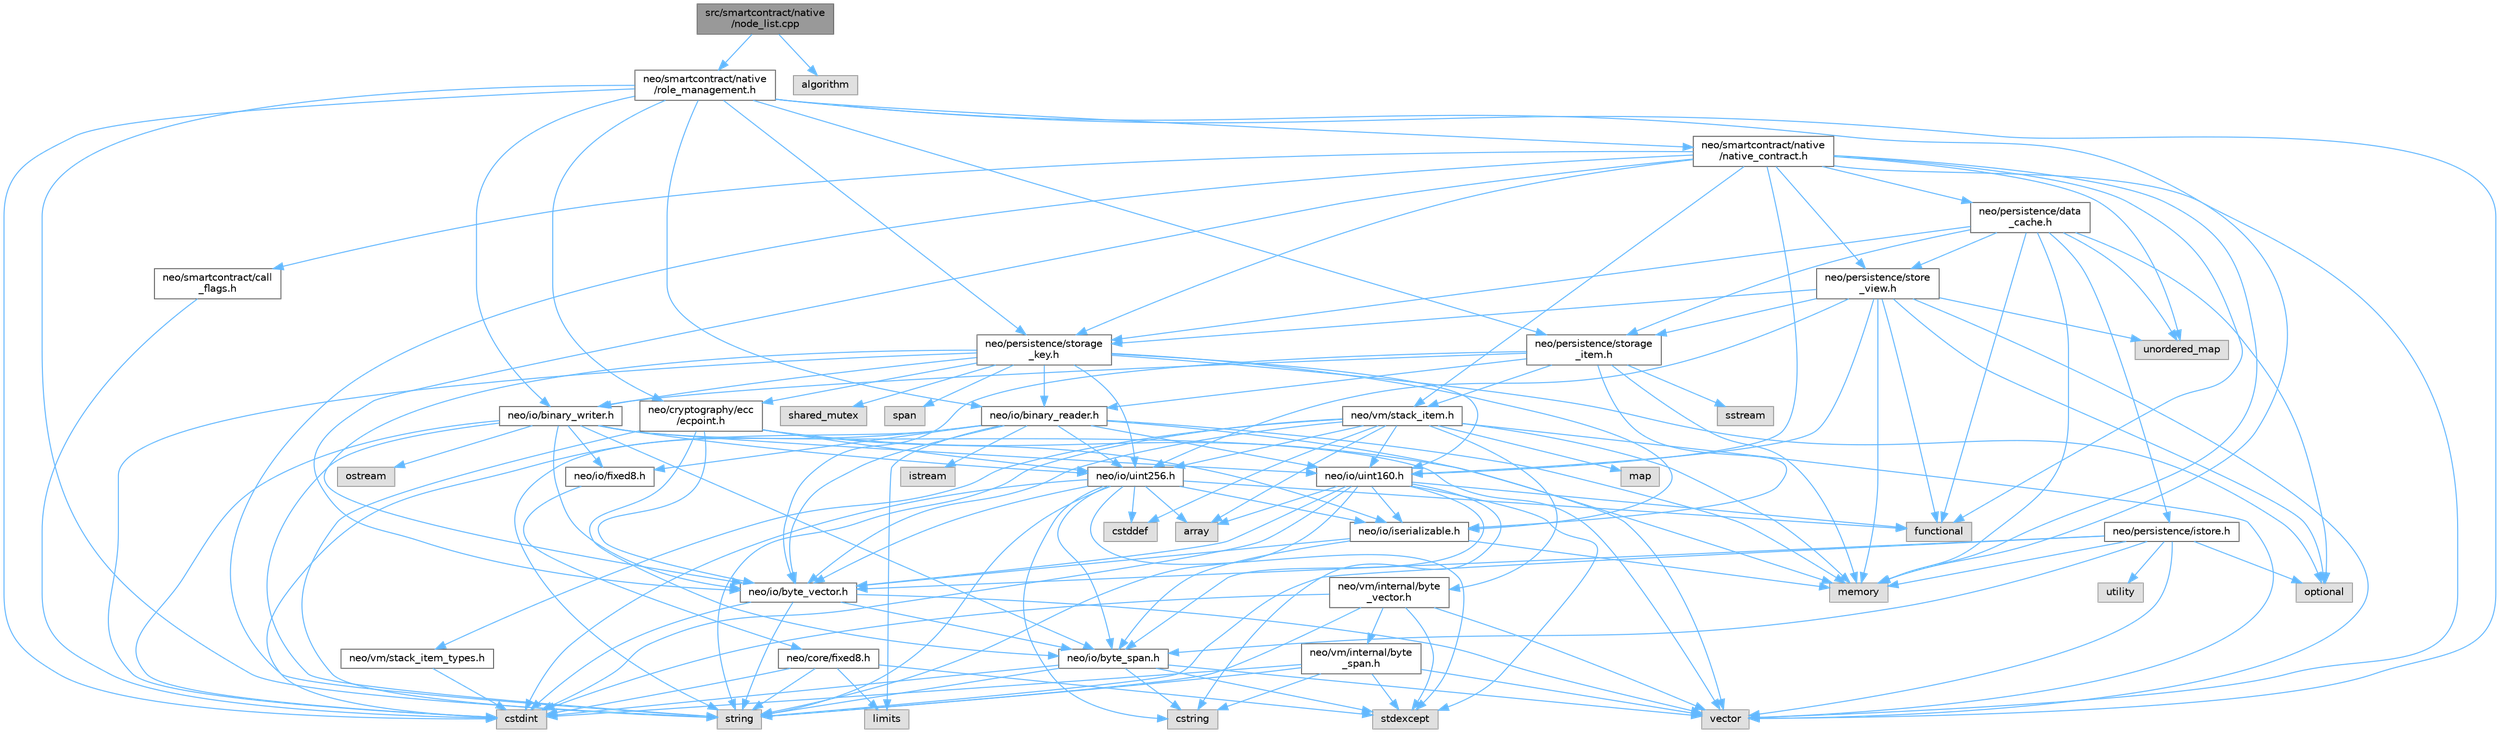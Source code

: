 digraph "src/smartcontract/native/node_list.cpp"
{
 // LATEX_PDF_SIZE
  bgcolor="transparent";
  edge [fontname=Helvetica,fontsize=10,labelfontname=Helvetica,labelfontsize=10];
  node [fontname=Helvetica,fontsize=10,shape=box,height=0.2,width=0.4];
  Node1 [id="Node000001",label="src/smartcontract/native\l/node_list.cpp",height=0.2,width=0.4,color="gray40", fillcolor="grey60", style="filled", fontcolor="black",tooltip=" "];
  Node1 -> Node2 [id="edge1_Node000001_Node000002",color="steelblue1",style="solid",tooltip=" "];
  Node2 [id="Node000002",label="neo/smartcontract/native\l/role_management.h",height=0.2,width=0.4,color="grey40", fillcolor="white", style="filled",URL="$role__management_8h.html",tooltip=" "];
  Node2 -> Node3 [id="edge2_Node000002_Node000003",color="steelblue1",style="solid",tooltip=" "];
  Node3 [id="Node000003",label="neo/cryptography/ecc\l/ecpoint.h",height=0.2,width=0.4,color="grey40", fillcolor="white", style="filled",URL="$ecpoint_8h.html",tooltip=" "];
  Node3 -> Node4 [id="edge3_Node000003_Node000004",color="steelblue1",style="solid",tooltip=" "];
  Node4 [id="Node000004",label="neo/io/byte_span.h",height=0.2,width=0.4,color="grey40", fillcolor="white", style="filled",URL="$io_2byte__span_8h.html",tooltip=" "];
  Node4 -> Node5 [id="edge4_Node000004_Node000005",color="steelblue1",style="solid",tooltip=" "];
  Node5 [id="Node000005",label="cstdint",height=0.2,width=0.4,color="grey60", fillcolor="#E0E0E0", style="filled",tooltip=" "];
  Node4 -> Node6 [id="edge5_Node000004_Node000006",color="steelblue1",style="solid",tooltip=" "];
  Node6 [id="Node000006",label="cstring",height=0.2,width=0.4,color="grey60", fillcolor="#E0E0E0", style="filled",tooltip=" "];
  Node4 -> Node7 [id="edge6_Node000004_Node000007",color="steelblue1",style="solid",tooltip=" "];
  Node7 [id="Node000007",label="stdexcept",height=0.2,width=0.4,color="grey60", fillcolor="#E0E0E0", style="filled",tooltip=" "];
  Node4 -> Node8 [id="edge7_Node000004_Node000008",color="steelblue1",style="solid",tooltip=" "];
  Node8 [id="Node000008",label="string",height=0.2,width=0.4,color="grey60", fillcolor="#E0E0E0", style="filled",tooltip=" "];
  Node4 -> Node9 [id="edge8_Node000004_Node000009",color="steelblue1",style="solid",tooltip=" "];
  Node9 [id="Node000009",label="vector",height=0.2,width=0.4,color="grey60", fillcolor="#E0E0E0", style="filled",tooltip=" "];
  Node3 -> Node10 [id="edge9_Node000003_Node000010",color="steelblue1",style="solid",tooltip=" "];
  Node10 [id="Node000010",label="neo/io/byte_vector.h",height=0.2,width=0.4,color="grey40", fillcolor="white", style="filled",URL="$io_2byte__vector_8h.html",tooltip=" "];
  Node10 -> Node4 [id="edge10_Node000010_Node000004",color="steelblue1",style="solid",tooltip=" "];
  Node10 -> Node5 [id="edge11_Node000010_Node000005",color="steelblue1",style="solid",tooltip=" "];
  Node10 -> Node8 [id="edge12_Node000010_Node000008",color="steelblue1",style="solid",tooltip=" "];
  Node10 -> Node9 [id="edge13_Node000010_Node000009",color="steelblue1",style="solid",tooltip=" "];
  Node3 -> Node11 [id="edge14_Node000003_Node000011",color="steelblue1",style="solid",tooltip=" "];
  Node11 [id="Node000011",label="neo/io/iserializable.h",height=0.2,width=0.4,color="grey40", fillcolor="white", style="filled",URL="$iserializable_8h.html",tooltip=" "];
  Node11 -> Node4 [id="edge15_Node000011_Node000004",color="steelblue1",style="solid",tooltip=" "];
  Node11 -> Node10 [id="edge16_Node000011_Node000010",color="steelblue1",style="solid",tooltip=" "];
  Node11 -> Node12 [id="edge17_Node000011_Node000012",color="steelblue1",style="solid",tooltip=" "];
  Node12 [id="Node000012",label="memory",height=0.2,width=0.4,color="grey60", fillcolor="#E0E0E0", style="filled",tooltip=" "];
  Node3 -> Node13 [id="edge18_Node000003_Node000013",color="steelblue1",style="solid",tooltip=" "];
  Node13 [id="Node000013",label="neo/io/uint256.h",height=0.2,width=0.4,color="grey40", fillcolor="white", style="filled",URL="$uint256_8h.html",tooltip=" "];
  Node13 -> Node4 [id="edge19_Node000013_Node000004",color="steelblue1",style="solid",tooltip=" "];
  Node13 -> Node10 [id="edge20_Node000013_Node000010",color="steelblue1",style="solid",tooltip=" "];
  Node13 -> Node11 [id="edge21_Node000013_Node000011",color="steelblue1",style="solid",tooltip=" "];
  Node13 -> Node14 [id="edge22_Node000013_Node000014",color="steelblue1",style="solid",tooltip=" "];
  Node14 [id="Node000014",label="array",height=0.2,width=0.4,color="grey60", fillcolor="#E0E0E0", style="filled",tooltip=" "];
  Node13 -> Node15 [id="edge23_Node000013_Node000015",color="steelblue1",style="solid",tooltip=" "];
  Node15 [id="Node000015",label="cstddef",height=0.2,width=0.4,color="grey60", fillcolor="#E0E0E0", style="filled",tooltip=" "];
  Node13 -> Node5 [id="edge24_Node000013_Node000005",color="steelblue1",style="solid",tooltip=" "];
  Node13 -> Node6 [id="edge25_Node000013_Node000006",color="steelblue1",style="solid",tooltip=" "];
  Node13 -> Node16 [id="edge26_Node000013_Node000016",color="steelblue1",style="solid",tooltip=" "];
  Node16 [id="Node000016",label="functional",height=0.2,width=0.4,color="grey60", fillcolor="#E0E0E0", style="filled",tooltip=" "];
  Node13 -> Node7 [id="edge27_Node000013_Node000007",color="steelblue1",style="solid",tooltip=" "];
  Node13 -> Node8 [id="edge28_Node000013_Node000008",color="steelblue1",style="solid",tooltip=" "];
  Node3 -> Node12 [id="edge29_Node000003_Node000012",color="steelblue1",style="solid",tooltip=" "];
  Node3 -> Node8 [id="edge30_Node000003_Node000008",color="steelblue1",style="solid",tooltip=" "];
  Node2 -> Node17 [id="edge31_Node000002_Node000017",color="steelblue1",style="solid",tooltip=" "];
  Node17 [id="Node000017",label="neo/io/binary_reader.h",height=0.2,width=0.4,color="grey40", fillcolor="white", style="filled",URL="$binary__reader_8h.html",tooltip=" "];
  Node17 -> Node10 [id="edge32_Node000017_Node000010",color="steelblue1",style="solid",tooltip=" "];
  Node17 -> Node18 [id="edge33_Node000017_Node000018",color="steelblue1",style="solid",tooltip=" "];
  Node18 [id="Node000018",label="neo/io/fixed8.h",height=0.2,width=0.4,color="grey40", fillcolor="white", style="filled",URL="$io_2fixed8_8h.html",tooltip=" "];
  Node18 -> Node19 [id="edge34_Node000018_Node000019",color="steelblue1",style="solid",tooltip=" "];
  Node19 [id="Node000019",label="neo/core/fixed8.h",height=0.2,width=0.4,color="grey40", fillcolor="white", style="filled",URL="$core_2fixed8_8h.html",tooltip=" "];
  Node19 -> Node5 [id="edge35_Node000019_Node000005",color="steelblue1",style="solid",tooltip=" "];
  Node19 -> Node20 [id="edge36_Node000019_Node000020",color="steelblue1",style="solid",tooltip=" "];
  Node20 [id="Node000020",label="limits",height=0.2,width=0.4,color="grey60", fillcolor="#E0E0E0", style="filled",tooltip=" "];
  Node19 -> Node7 [id="edge37_Node000019_Node000007",color="steelblue1",style="solid",tooltip=" "];
  Node19 -> Node8 [id="edge38_Node000019_Node000008",color="steelblue1",style="solid",tooltip=" "];
  Node17 -> Node21 [id="edge39_Node000017_Node000021",color="steelblue1",style="solid",tooltip=" "];
  Node21 [id="Node000021",label="neo/io/uint160.h",height=0.2,width=0.4,color="grey40", fillcolor="white", style="filled",URL="$uint160_8h.html",tooltip=" "];
  Node21 -> Node4 [id="edge40_Node000021_Node000004",color="steelblue1",style="solid",tooltip=" "];
  Node21 -> Node10 [id="edge41_Node000021_Node000010",color="steelblue1",style="solid",tooltip=" "];
  Node21 -> Node11 [id="edge42_Node000021_Node000011",color="steelblue1",style="solid",tooltip=" "];
  Node21 -> Node14 [id="edge43_Node000021_Node000014",color="steelblue1",style="solid",tooltip=" "];
  Node21 -> Node5 [id="edge44_Node000021_Node000005",color="steelblue1",style="solid",tooltip=" "];
  Node21 -> Node6 [id="edge45_Node000021_Node000006",color="steelblue1",style="solid",tooltip=" "];
  Node21 -> Node16 [id="edge46_Node000021_Node000016",color="steelblue1",style="solid",tooltip=" "];
  Node21 -> Node7 [id="edge47_Node000021_Node000007",color="steelblue1",style="solid",tooltip=" "];
  Node21 -> Node8 [id="edge48_Node000021_Node000008",color="steelblue1",style="solid",tooltip=" "];
  Node17 -> Node13 [id="edge49_Node000017_Node000013",color="steelblue1",style="solid",tooltip=" "];
  Node17 -> Node5 [id="edge50_Node000017_Node000005",color="steelblue1",style="solid",tooltip=" "];
  Node17 -> Node22 [id="edge51_Node000017_Node000022",color="steelblue1",style="solid",tooltip=" "];
  Node22 [id="Node000022",label="istream",height=0.2,width=0.4,color="grey60", fillcolor="#E0E0E0", style="filled",tooltip=" "];
  Node17 -> Node20 [id="edge52_Node000017_Node000020",color="steelblue1",style="solid",tooltip=" "];
  Node17 -> Node12 [id="edge53_Node000017_Node000012",color="steelblue1",style="solid",tooltip=" "];
  Node17 -> Node8 [id="edge54_Node000017_Node000008",color="steelblue1",style="solid",tooltip=" "];
  Node17 -> Node9 [id="edge55_Node000017_Node000009",color="steelblue1",style="solid",tooltip=" "];
  Node2 -> Node23 [id="edge56_Node000002_Node000023",color="steelblue1",style="solid",tooltip=" "];
  Node23 [id="Node000023",label="neo/io/binary_writer.h",height=0.2,width=0.4,color="grey40", fillcolor="white", style="filled",URL="$binary__writer_8h.html",tooltip=" "];
  Node23 -> Node4 [id="edge57_Node000023_Node000004",color="steelblue1",style="solid",tooltip=" "];
  Node23 -> Node10 [id="edge58_Node000023_Node000010",color="steelblue1",style="solid",tooltip=" "];
  Node23 -> Node18 [id="edge59_Node000023_Node000018",color="steelblue1",style="solid",tooltip=" "];
  Node23 -> Node21 [id="edge60_Node000023_Node000021",color="steelblue1",style="solid",tooltip=" "];
  Node23 -> Node13 [id="edge61_Node000023_Node000013",color="steelblue1",style="solid",tooltip=" "];
  Node23 -> Node5 [id="edge62_Node000023_Node000005",color="steelblue1",style="solid",tooltip=" "];
  Node23 -> Node24 [id="edge63_Node000023_Node000024",color="steelblue1",style="solid",tooltip=" "];
  Node24 [id="Node000024",label="ostream",height=0.2,width=0.4,color="grey60", fillcolor="#E0E0E0", style="filled",tooltip=" "];
  Node23 -> Node8 [id="edge64_Node000023_Node000008",color="steelblue1",style="solid",tooltip=" "];
  Node23 -> Node9 [id="edge65_Node000023_Node000009",color="steelblue1",style="solid",tooltip=" "];
  Node2 -> Node25 [id="edge66_Node000002_Node000025",color="steelblue1",style="solid",tooltip=" "];
  Node25 [id="Node000025",label="neo/persistence/storage\l_item.h",height=0.2,width=0.4,color="grey40", fillcolor="white", style="filled",URL="$persistence_2storage__item_8h.html",tooltip=" "];
  Node25 -> Node17 [id="edge67_Node000025_Node000017",color="steelblue1",style="solid",tooltip=" "];
  Node25 -> Node23 [id="edge68_Node000025_Node000023",color="steelblue1",style="solid",tooltip=" "];
  Node25 -> Node10 [id="edge69_Node000025_Node000010",color="steelblue1",style="solid",tooltip=" "];
  Node25 -> Node11 [id="edge70_Node000025_Node000011",color="steelblue1",style="solid",tooltip=" "];
  Node25 -> Node26 [id="edge71_Node000025_Node000026",color="steelblue1",style="solid",tooltip=" "];
  Node26 [id="Node000026",label="neo/vm/stack_item.h",height=0.2,width=0.4,color="grey40", fillcolor="white", style="filled",URL="$stack__item_8h.html",tooltip=" "];
  Node26 -> Node10 [id="edge72_Node000026_Node000010",color="steelblue1",style="solid",tooltip=" "];
  Node26 -> Node21 [id="edge73_Node000026_Node000021",color="steelblue1",style="solid",tooltip=" "];
  Node26 -> Node13 [id="edge74_Node000026_Node000013",color="steelblue1",style="solid",tooltip=" "];
  Node26 -> Node27 [id="edge75_Node000026_Node000027",color="steelblue1",style="solid",tooltip=" "];
  Node27 [id="Node000027",label="neo/vm/internal/byte\l_vector.h",height=0.2,width=0.4,color="grey40", fillcolor="white", style="filled",URL="$vm_2internal_2byte__vector_8h.html",tooltip=" "];
  Node27 -> Node28 [id="edge76_Node000027_Node000028",color="steelblue1",style="solid",tooltip=" "];
  Node28 [id="Node000028",label="neo/vm/internal/byte\l_span.h",height=0.2,width=0.4,color="grey40", fillcolor="white", style="filled",URL="$vm_2internal_2byte__span_8h.html",tooltip=" "];
  Node28 -> Node5 [id="edge77_Node000028_Node000005",color="steelblue1",style="solid",tooltip=" "];
  Node28 -> Node6 [id="edge78_Node000028_Node000006",color="steelblue1",style="solid",tooltip=" "];
  Node28 -> Node7 [id="edge79_Node000028_Node000007",color="steelblue1",style="solid",tooltip=" "];
  Node28 -> Node8 [id="edge80_Node000028_Node000008",color="steelblue1",style="solid",tooltip=" "];
  Node28 -> Node9 [id="edge81_Node000028_Node000009",color="steelblue1",style="solid",tooltip=" "];
  Node27 -> Node5 [id="edge82_Node000027_Node000005",color="steelblue1",style="solid",tooltip=" "];
  Node27 -> Node7 [id="edge83_Node000027_Node000007",color="steelblue1",style="solid",tooltip=" "];
  Node27 -> Node8 [id="edge84_Node000027_Node000008",color="steelblue1",style="solid",tooltip=" "];
  Node27 -> Node9 [id="edge85_Node000027_Node000009",color="steelblue1",style="solid",tooltip=" "];
  Node26 -> Node29 [id="edge86_Node000026_Node000029",color="steelblue1",style="solid",tooltip=" "];
  Node29 [id="Node000029",label="neo/vm/stack_item_types.h",height=0.2,width=0.4,color="grey40", fillcolor="white", style="filled",URL="$stack__item__types_8h.html",tooltip=" "];
  Node29 -> Node5 [id="edge87_Node000029_Node000005",color="steelblue1",style="solid",tooltip=" "];
  Node26 -> Node14 [id="edge88_Node000026_Node000014",color="steelblue1",style="solid",tooltip=" "];
  Node26 -> Node15 [id="edge89_Node000026_Node000015",color="steelblue1",style="solid",tooltip=" "];
  Node26 -> Node30 [id="edge90_Node000026_Node000030",color="steelblue1",style="solid",tooltip=" "];
  Node30 [id="Node000030",label="map",height=0.2,width=0.4,color="grey60", fillcolor="#E0E0E0", style="filled",tooltip=" "];
  Node26 -> Node12 [id="edge91_Node000026_Node000012",color="steelblue1",style="solid",tooltip=" "];
  Node26 -> Node8 [id="edge92_Node000026_Node000008",color="steelblue1",style="solid",tooltip=" "];
  Node26 -> Node9 [id="edge93_Node000026_Node000009",color="steelblue1",style="solid",tooltip=" "];
  Node25 -> Node12 [id="edge94_Node000025_Node000012",color="steelblue1",style="solid",tooltip=" "];
  Node25 -> Node31 [id="edge95_Node000025_Node000031",color="steelblue1",style="solid",tooltip=" "];
  Node31 [id="Node000031",label="sstream",height=0.2,width=0.4,color="grey60", fillcolor="#E0E0E0", style="filled",tooltip=" "];
  Node2 -> Node32 [id="edge96_Node000002_Node000032",color="steelblue1",style="solid",tooltip=" "];
  Node32 [id="Node000032",label="neo/persistence/storage\l_key.h",height=0.2,width=0.4,color="grey40", fillcolor="white", style="filled",URL="$persistence_2storage__key_8h.html",tooltip=" "];
  Node32 -> Node3 [id="edge97_Node000032_Node000003",color="steelblue1",style="solid",tooltip=" "];
  Node32 -> Node17 [id="edge98_Node000032_Node000017",color="steelblue1",style="solid",tooltip=" "];
  Node32 -> Node23 [id="edge99_Node000032_Node000023",color="steelblue1",style="solid",tooltip=" "];
  Node32 -> Node10 [id="edge100_Node000032_Node000010",color="steelblue1",style="solid",tooltip=" "];
  Node32 -> Node11 [id="edge101_Node000032_Node000011",color="steelblue1",style="solid",tooltip=" "];
  Node32 -> Node21 [id="edge102_Node000032_Node000021",color="steelblue1",style="solid",tooltip=" "];
  Node32 -> Node13 [id="edge103_Node000032_Node000013",color="steelblue1",style="solid",tooltip=" "];
  Node32 -> Node5 [id="edge104_Node000032_Node000005",color="steelblue1",style="solid",tooltip=" "];
  Node32 -> Node33 [id="edge105_Node000032_Node000033",color="steelblue1",style="solid",tooltip=" "];
  Node33 [id="Node000033",label="optional",height=0.2,width=0.4,color="grey60", fillcolor="#E0E0E0", style="filled",tooltip=" "];
  Node32 -> Node34 [id="edge106_Node000032_Node000034",color="steelblue1",style="solid",tooltip=" "];
  Node34 [id="Node000034",label="shared_mutex",height=0.2,width=0.4,color="grey60", fillcolor="#E0E0E0", style="filled",tooltip=" "];
  Node32 -> Node35 [id="edge107_Node000032_Node000035",color="steelblue1",style="solid",tooltip=" "];
  Node35 [id="Node000035",label="span",height=0.2,width=0.4,color="grey60", fillcolor="#E0E0E0", style="filled",tooltip=" "];
  Node2 -> Node36 [id="edge108_Node000002_Node000036",color="steelblue1",style="solid",tooltip=" "];
  Node36 [id="Node000036",label="neo/smartcontract/native\l/native_contract.h",height=0.2,width=0.4,color="grey40", fillcolor="white", style="filled",URL="$native_2native__contract_8h.html",tooltip=" "];
  Node36 -> Node10 [id="edge109_Node000036_Node000010",color="steelblue1",style="solid",tooltip=" "];
  Node36 -> Node21 [id="edge110_Node000036_Node000021",color="steelblue1",style="solid",tooltip=" "];
  Node36 -> Node37 [id="edge111_Node000036_Node000037",color="steelblue1",style="solid",tooltip=" "];
  Node37 [id="Node000037",label="neo/persistence/data\l_cache.h",height=0.2,width=0.4,color="grey40", fillcolor="white", style="filled",URL="$data__cache_8h.html",tooltip=" "];
  Node37 -> Node38 [id="edge112_Node000037_Node000038",color="steelblue1",style="solid",tooltip=" "];
  Node38 [id="Node000038",label="neo/persistence/istore.h",height=0.2,width=0.4,color="grey40", fillcolor="white", style="filled",URL="$istore_8h.html",tooltip=" "];
  Node38 -> Node4 [id="edge113_Node000038_Node000004",color="steelblue1",style="solid",tooltip=" "];
  Node38 -> Node10 [id="edge114_Node000038_Node000010",color="steelblue1",style="solid",tooltip=" "];
  Node38 -> Node12 [id="edge115_Node000038_Node000012",color="steelblue1",style="solid",tooltip=" "];
  Node38 -> Node33 [id="edge116_Node000038_Node000033",color="steelblue1",style="solid",tooltip=" "];
  Node38 -> Node8 [id="edge117_Node000038_Node000008",color="steelblue1",style="solid",tooltip=" "];
  Node38 -> Node39 [id="edge118_Node000038_Node000039",color="steelblue1",style="solid",tooltip=" "];
  Node39 [id="Node000039",label="utility",height=0.2,width=0.4,color="grey60", fillcolor="#E0E0E0", style="filled",tooltip=" "];
  Node38 -> Node9 [id="edge119_Node000038_Node000009",color="steelblue1",style="solid",tooltip=" "];
  Node37 -> Node25 [id="edge120_Node000037_Node000025",color="steelblue1",style="solid",tooltip=" "];
  Node37 -> Node32 [id="edge121_Node000037_Node000032",color="steelblue1",style="solid",tooltip=" "];
  Node37 -> Node40 [id="edge122_Node000037_Node000040",color="steelblue1",style="solid",tooltip=" "];
  Node40 [id="Node000040",label="neo/persistence/store\l_view.h",height=0.2,width=0.4,color="grey40", fillcolor="white", style="filled",URL="$store__view_8h.html",tooltip=" "];
  Node40 -> Node21 [id="edge123_Node000040_Node000021",color="steelblue1",style="solid",tooltip=" "];
  Node40 -> Node13 [id="edge124_Node000040_Node000013",color="steelblue1",style="solid",tooltip=" "];
  Node40 -> Node25 [id="edge125_Node000040_Node000025",color="steelblue1",style="solid",tooltip=" "];
  Node40 -> Node32 [id="edge126_Node000040_Node000032",color="steelblue1",style="solid",tooltip=" "];
  Node40 -> Node16 [id="edge127_Node000040_Node000016",color="steelblue1",style="solid",tooltip=" "];
  Node40 -> Node12 [id="edge128_Node000040_Node000012",color="steelblue1",style="solid",tooltip=" "];
  Node40 -> Node33 [id="edge129_Node000040_Node000033",color="steelblue1",style="solid",tooltip=" "];
  Node40 -> Node41 [id="edge130_Node000040_Node000041",color="steelblue1",style="solid",tooltip=" "];
  Node41 [id="Node000041",label="unordered_map",height=0.2,width=0.4,color="grey60", fillcolor="#E0E0E0", style="filled",tooltip=" "];
  Node40 -> Node9 [id="edge131_Node000040_Node000009",color="steelblue1",style="solid",tooltip=" "];
  Node37 -> Node16 [id="edge132_Node000037_Node000016",color="steelblue1",style="solid",tooltip=" "];
  Node37 -> Node12 [id="edge133_Node000037_Node000012",color="steelblue1",style="solid",tooltip=" "];
  Node37 -> Node33 [id="edge134_Node000037_Node000033",color="steelblue1",style="solid",tooltip=" "];
  Node37 -> Node41 [id="edge135_Node000037_Node000041",color="steelblue1",style="solid",tooltip=" "];
  Node36 -> Node32 [id="edge136_Node000036_Node000032",color="steelblue1",style="solid",tooltip=" "];
  Node36 -> Node40 [id="edge137_Node000036_Node000040",color="steelblue1",style="solid",tooltip=" "];
  Node36 -> Node42 [id="edge138_Node000036_Node000042",color="steelblue1",style="solid",tooltip=" "];
  Node42 [id="Node000042",label="neo/smartcontract/call\l_flags.h",height=0.2,width=0.4,color="grey40", fillcolor="white", style="filled",URL="$call__flags_8h.html",tooltip=" "];
  Node42 -> Node5 [id="edge139_Node000042_Node000005",color="steelblue1",style="solid",tooltip=" "];
  Node36 -> Node26 [id="edge140_Node000036_Node000026",color="steelblue1",style="solid",tooltip=" "];
  Node36 -> Node16 [id="edge141_Node000036_Node000016",color="steelblue1",style="solid",tooltip=" "];
  Node36 -> Node12 [id="edge142_Node000036_Node000012",color="steelblue1",style="solid",tooltip=" "];
  Node36 -> Node8 [id="edge143_Node000036_Node000008",color="steelblue1",style="solid",tooltip=" "];
  Node36 -> Node41 [id="edge144_Node000036_Node000041",color="steelblue1",style="solid",tooltip=" "];
  Node36 -> Node9 [id="edge145_Node000036_Node000009",color="steelblue1",style="solid",tooltip=" "];
  Node2 -> Node5 [id="edge146_Node000002_Node000005",color="steelblue1",style="solid",tooltip=" "];
  Node2 -> Node12 [id="edge147_Node000002_Node000012",color="steelblue1",style="solid",tooltip=" "];
  Node2 -> Node8 [id="edge148_Node000002_Node000008",color="steelblue1",style="solid",tooltip=" "];
  Node2 -> Node9 [id="edge149_Node000002_Node000009",color="steelblue1",style="solid",tooltip=" "];
  Node1 -> Node43 [id="edge150_Node000001_Node000043",color="steelblue1",style="solid",tooltip=" "];
  Node43 [id="Node000043",label="algorithm",height=0.2,width=0.4,color="grey60", fillcolor="#E0E0E0", style="filled",tooltip=" "];
}

